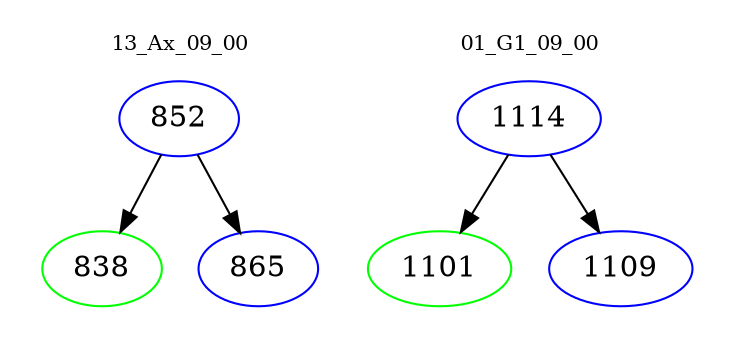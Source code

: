 digraph{
subgraph cluster_0 {
color = white
label = "13_Ax_09_00";
fontsize=10;
T0_852 [label="852", color="blue"]
T0_852 -> T0_838 [color="black"]
T0_838 [label="838", color="green"]
T0_852 -> T0_865 [color="black"]
T0_865 [label="865", color="blue"]
}
subgraph cluster_1 {
color = white
label = "01_G1_09_00";
fontsize=10;
T1_1114 [label="1114", color="blue"]
T1_1114 -> T1_1101 [color="black"]
T1_1101 [label="1101", color="green"]
T1_1114 -> T1_1109 [color="black"]
T1_1109 [label="1109", color="blue"]
}
}
